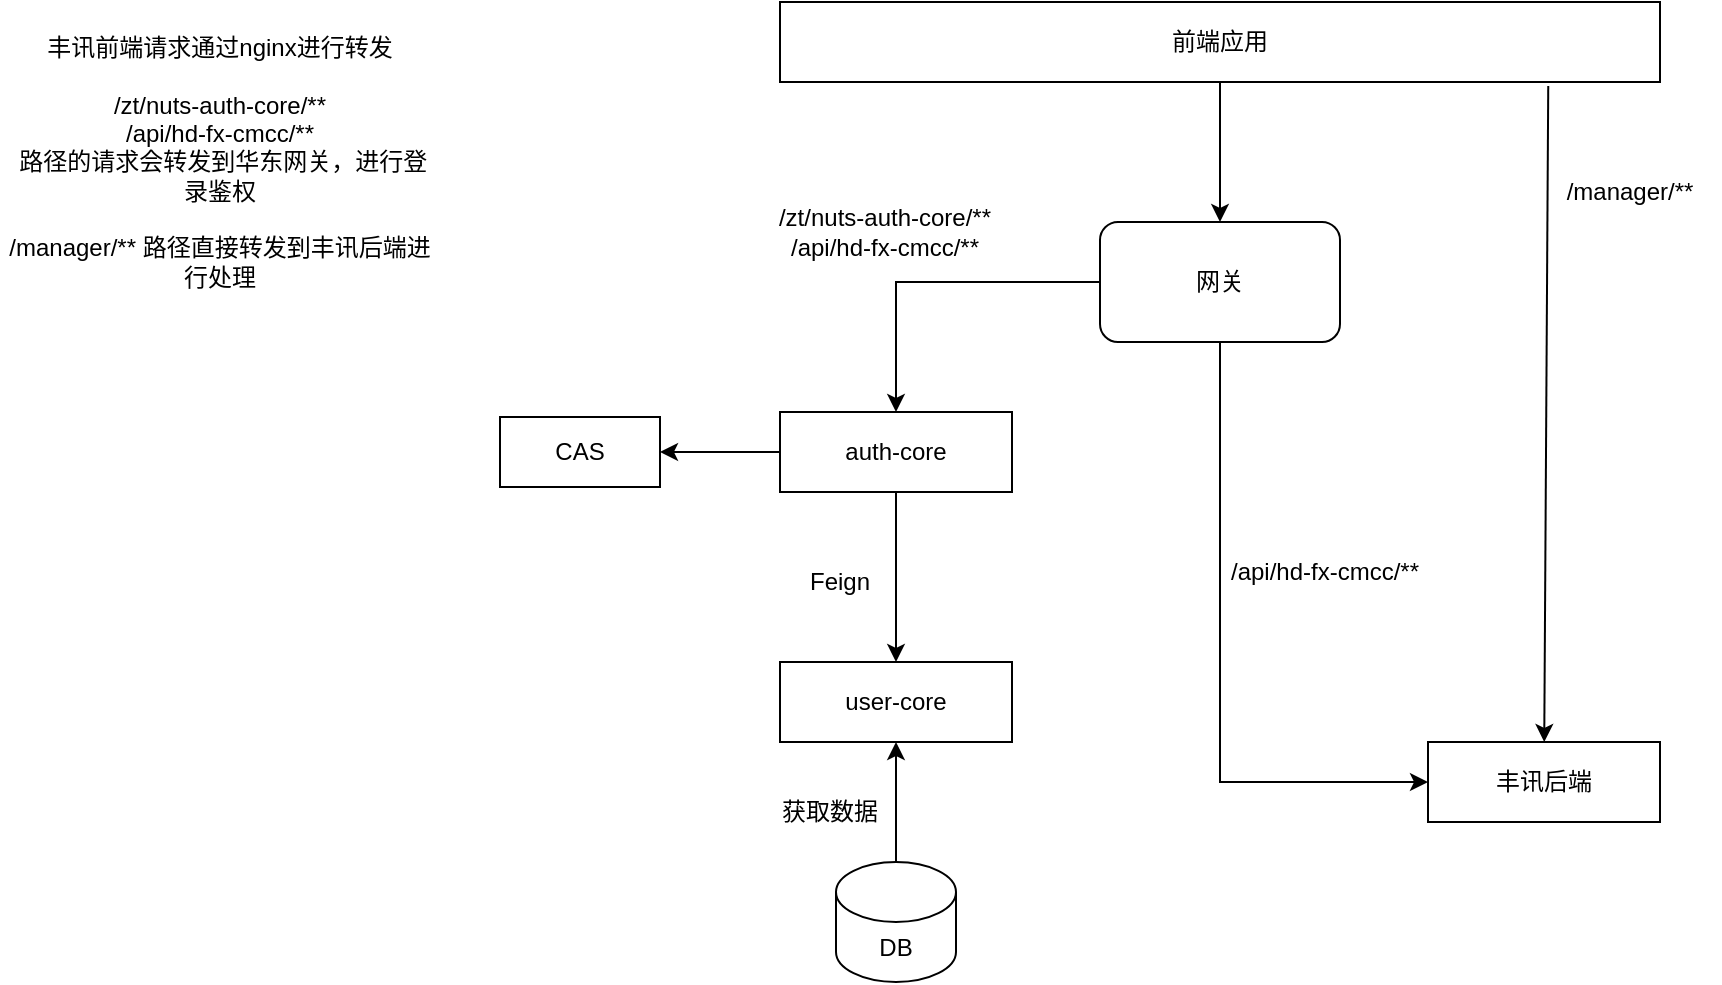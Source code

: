 <mxfile version="20.0.4" type="github">
  <diagram id="0Rd2zlKzjszA67ADvUel" name="Page-1">
    <mxGraphModel dx="3076" dy="839" grid="1" gridSize="10" guides="1" tooltips="1" connect="1" arrows="1" fold="1" page="1" pageScale="1" pageWidth="827" pageHeight="1169" math="0" shadow="0">
      <root>
        <mxCell id="0" />
        <mxCell id="1" parent="0" />
        <mxCell id="j8l-eJ1rH2gUDRsQvT4E-58" style="edgeStyle=orthogonalEdgeStyle;rounded=0;orthogonalLoop=1;jettySize=auto;html=1;entryX=0.5;entryY=0;entryDx=0;entryDy=0;" edge="1" parent="1" source="j8l-eJ1rH2gUDRsQvT4E-59" target="j8l-eJ1rH2gUDRsQvT4E-62">
          <mxGeometry relative="1" as="geometry" />
        </mxCell>
        <mxCell id="j8l-eJ1rH2gUDRsQvT4E-59" value="前端应用" style="rounded=0;whiteSpace=wrap;html=1;" vertex="1" parent="1">
          <mxGeometry x="-560" y="210" width="440" height="40" as="geometry" />
        </mxCell>
        <mxCell id="j8l-eJ1rH2gUDRsQvT4E-60" style="edgeStyle=orthogonalEdgeStyle;rounded=0;orthogonalLoop=1;jettySize=auto;html=1;entryX=0;entryY=0.5;entryDx=0;entryDy=0;exitX=0.5;exitY=1;exitDx=0;exitDy=0;" edge="1" parent="1" source="j8l-eJ1rH2gUDRsQvT4E-62" target="j8l-eJ1rH2gUDRsQvT4E-63">
          <mxGeometry relative="1" as="geometry" />
        </mxCell>
        <mxCell id="j8l-eJ1rH2gUDRsQvT4E-61" style="edgeStyle=orthogonalEdgeStyle;rounded=0;orthogonalLoop=1;jettySize=auto;html=1;entryX=0.5;entryY=0;entryDx=0;entryDy=0;" edge="1" parent="1" source="j8l-eJ1rH2gUDRsQvT4E-62" target="j8l-eJ1rH2gUDRsQvT4E-69">
          <mxGeometry relative="1" as="geometry" />
        </mxCell>
        <mxCell id="j8l-eJ1rH2gUDRsQvT4E-62" value="网关" style="rounded=1;whiteSpace=wrap;html=1;" vertex="1" parent="1">
          <mxGeometry x="-400" y="320" width="120" height="60" as="geometry" />
        </mxCell>
        <mxCell id="j8l-eJ1rH2gUDRsQvT4E-63" value="丰讯后端" style="rounded=0;whiteSpace=wrap;html=1;" vertex="1" parent="1">
          <mxGeometry x="-236" y="580" width="116" height="40" as="geometry" />
        </mxCell>
        <mxCell id="j8l-eJ1rH2gUDRsQvT4E-64" value="" style="endArrow=classic;html=1;rounded=0;exitX=0.873;exitY=1.05;exitDx=0;exitDy=0;exitPerimeter=0;" edge="1" parent="1" source="j8l-eJ1rH2gUDRsQvT4E-59" target="j8l-eJ1rH2gUDRsQvT4E-63">
          <mxGeometry width="50" height="50" relative="1" as="geometry">
            <mxPoint x="-150" y="380" as="sourcePoint" />
            <mxPoint x="-100" y="330" as="targetPoint" />
          </mxGeometry>
        </mxCell>
        <mxCell id="j8l-eJ1rH2gUDRsQvT4E-65" value="/manager/**" style="text;html=1;strokeColor=none;fillColor=none;align=center;verticalAlign=middle;whiteSpace=wrap;rounded=0;" vertex="1" parent="1">
          <mxGeometry x="-180" y="290" width="90" height="30" as="geometry" />
        </mxCell>
        <mxCell id="j8l-eJ1rH2gUDRsQvT4E-66" value="/api/hd-fx-cmcc/**" style="text;html=1;strokeColor=none;fillColor=none;align=center;verticalAlign=middle;whiteSpace=wrap;rounded=0;" vertex="1" parent="1">
          <mxGeometry x="-350" y="480" width="125" height="30" as="geometry" />
        </mxCell>
        <mxCell id="j8l-eJ1rH2gUDRsQvT4E-67" style="edgeStyle=orthogonalEdgeStyle;rounded=0;orthogonalLoop=1;jettySize=auto;html=1;entryX=0.5;entryY=0;entryDx=0;entryDy=0;" edge="1" parent="1" source="j8l-eJ1rH2gUDRsQvT4E-69" target="j8l-eJ1rH2gUDRsQvT4E-72">
          <mxGeometry relative="1" as="geometry" />
        </mxCell>
        <mxCell id="j8l-eJ1rH2gUDRsQvT4E-68" style="edgeStyle=orthogonalEdgeStyle;rounded=0;orthogonalLoop=1;jettySize=auto;html=1;entryX=1;entryY=0.5;entryDx=0;entryDy=0;" edge="1" parent="1" source="j8l-eJ1rH2gUDRsQvT4E-69" target="j8l-eJ1rH2gUDRsQvT4E-71">
          <mxGeometry relative="1" as="geometry" />
        </mxCell>
        <mxCell id="j8l-eJ1rH2gUDRsQvT4E-69" value="auth-core" style="rounded=0;whiteSpace=wrap;html=1;" vertex="1" parent="1">
          <mxGeometry x="-560" y="415" width="116" height="40" as="geometry" />
        </mxCell>
        <mxCell id="j8l-eJ1rH2gUDRsQvT4E-70" value="/zt/nuts-auth-core/**&lt;br&gt;/api/hd-fx-cmcc/**" style="text;html=1;strokeColor=none;fillColor=none;align=center;verticalAlign=middle;whiteSpace=wrap;rounded=0;" vertex="1" parent="1">
          <mxGeometry x="-580" y="310" width="145" height="30" as="geometry" />
        </mxCell>
        <mxCell id="j8l-eJ1rH2gUDRsQvT4E-71" value="CAS" style="rounded=0;whiteSpace=wrap;html=1;" vertex="1" parent="1">
          <mxGeometry x="-700" y="417.5" width="80" height="35" as="geometry" />
        </mxCell>
        <mxCell id="j8l-eJ1rH2gUDRsQvT4E-72" value="user-core" style="rounded=0;whiteSpace=wrap;html=1;" vertex="1" parent="1">
          <mxGeometry x="-560" y="540" width="116" height="40" as="geometry" />
        </mxCell>
        <mxCell id="j8l-eJ1rH2gUDRsQvT4E-73" value="Feign" style="text;html=1;strokeColor=none;fillColor=none;align=center;verticalAlign=middle;whiteSpace=wrap;rounded=0;" vertex="1" parent="1">
          <mxGeometry x="-550" y="485" width="40" height="30" as="geometry" />
        </mxCell>
        <mxCell id="j8l-eJ1rH2gUDRsQvT4E-74" style="edgeStyle=orthogonalEdgeStyle;rounded=0;orthogonalLoop=1;jettySize=auto;html=1;entryX=0.5;entryY=1;entryDx=0;entryDy=0;" edge="1" parent="1" source="j8l-eJ1rH2gUDRsQvT4E-75" target="j8l-eJ1rH2gUDRsQvT4E-72">
          <mxGeometry relative="1" as="geometry" />
        </mxCell>
        <mxCell id="j8l-eJ1rH2gUDRsQvT4E-75" value="DB" style="shape=cylinder3;whiteSpace=wrap;html=1;boundedLbl=1;backgroundOutline=1;size=15;" vertex="1" parent="1">
          <mxGeometry x="-532" y="640" width="60" height="60" as="geometry" />
        </mxCell>
        <mxCell id="j8l-eJ1rH2gUDRsQvT4E-76" value="获取数据" style="text;html=1;strokeColor=none;fillColor=none;align=center;verticalAlign=middle;whiteSpace=wrap;rounded=0;" vertex="1" parent="1">
          <mxGeometry x="-560" y="600" width="50" height="30" as="geometry" />
        </mxCell>
        <mxCell id="j8l-eJ1rH2gUDRsQvT4E-77" value="丰讯前端请求通过nginx进行转发&lt;br&gt;&lt;br&gt;/zt/nuts-auth-core/**&lt;br&gt;/api/hd-fx-cmcc/**&lt;br&gt;&amp;nbsp;路径的请求会转发到华东网关，进行登录鉴权&lt;br&gt;&lt;br&gt;/manager/** 路径直接转发到丰讯后端进行处理" style="text;html=1;strokeColor=none;fillColor=none;align=center;verticalAlign=middle;whiteSpace=wrap;rounded=0;" vertex="1" parent="1">
          <mxGeometry x="-950" y="210" width="220" height="160" as="geometry" />
        </mxCell>
      </root>
    </mxGraphModel>
  </diagram>
</mxfile>
